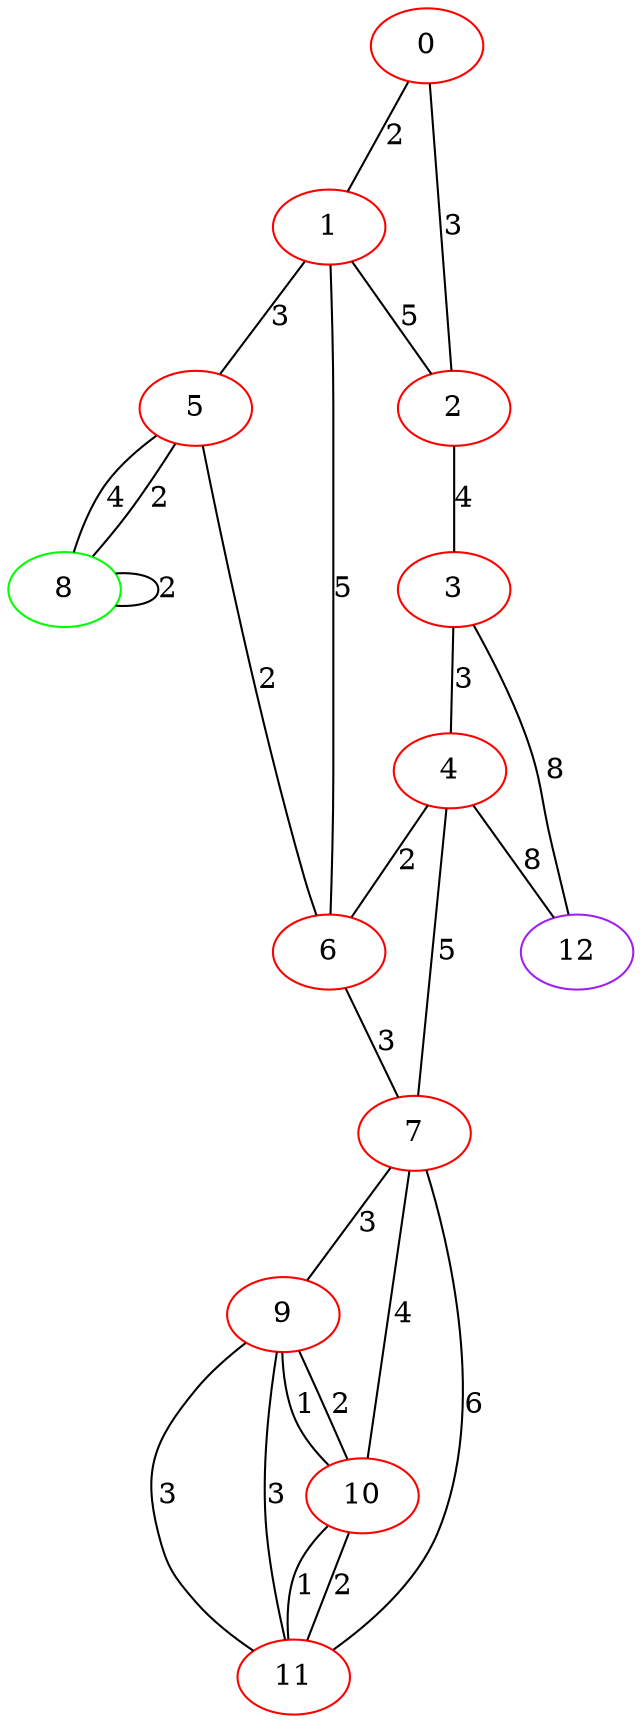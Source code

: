 graph "" {
0 [color=red, weight=1];
1 [color=red, weight=1];
2 [color=red, weight=1];
3 [color=red, weight=1];
4 [color=red, weight=1];
5 [color=red, weight=1];
6 [color=red, weight=1];
7 [color=red, weight=1];
8 [color=green, weight=2];
9 [color=red, weight=1];
10 [color=red, weight=1];
11 [color=red, weight=1];
12 [color=purple, weight=4];
0 -- 1  [key=0, label=2];
0 -- 2  [key=0, label=3];
1 -- 2  [key=0, label=5];
1 -- 5  [key=0, label=3];
1 -- 6  [key=0, label=5];
2 -- 3  [key=0, label=4];
3 -- 12  [key=0, label=8];
3 -- 4  [key=0, label=3];
4 -- 12  [key=0, label=8];
4 -- 6  [key=0, label=2];
4 -- 7  [key=0, label=5];
5 -- 8  [key=0, label=4];
5 -- 8  [key=1, label=2];
5 -- 6  [key=0, label=2];
6 -- 7  [key=0, label=3];
7 -- 9  [key=0, label=3];
7 -- 10  [key=0, label=4];
7 -- 11  [key=0, label=6];
8 -- 8  [key=0, label=2];
9 -- 10  [key=0, label=1];
9 -- 10  [key=1, label=2];
9 -- 11  [key=0, label=3];
9 -- 11  [key=1, label=3];
10 -- 11  [key=0, label=2];
10 -- 11  [key=1, label=1];
}

